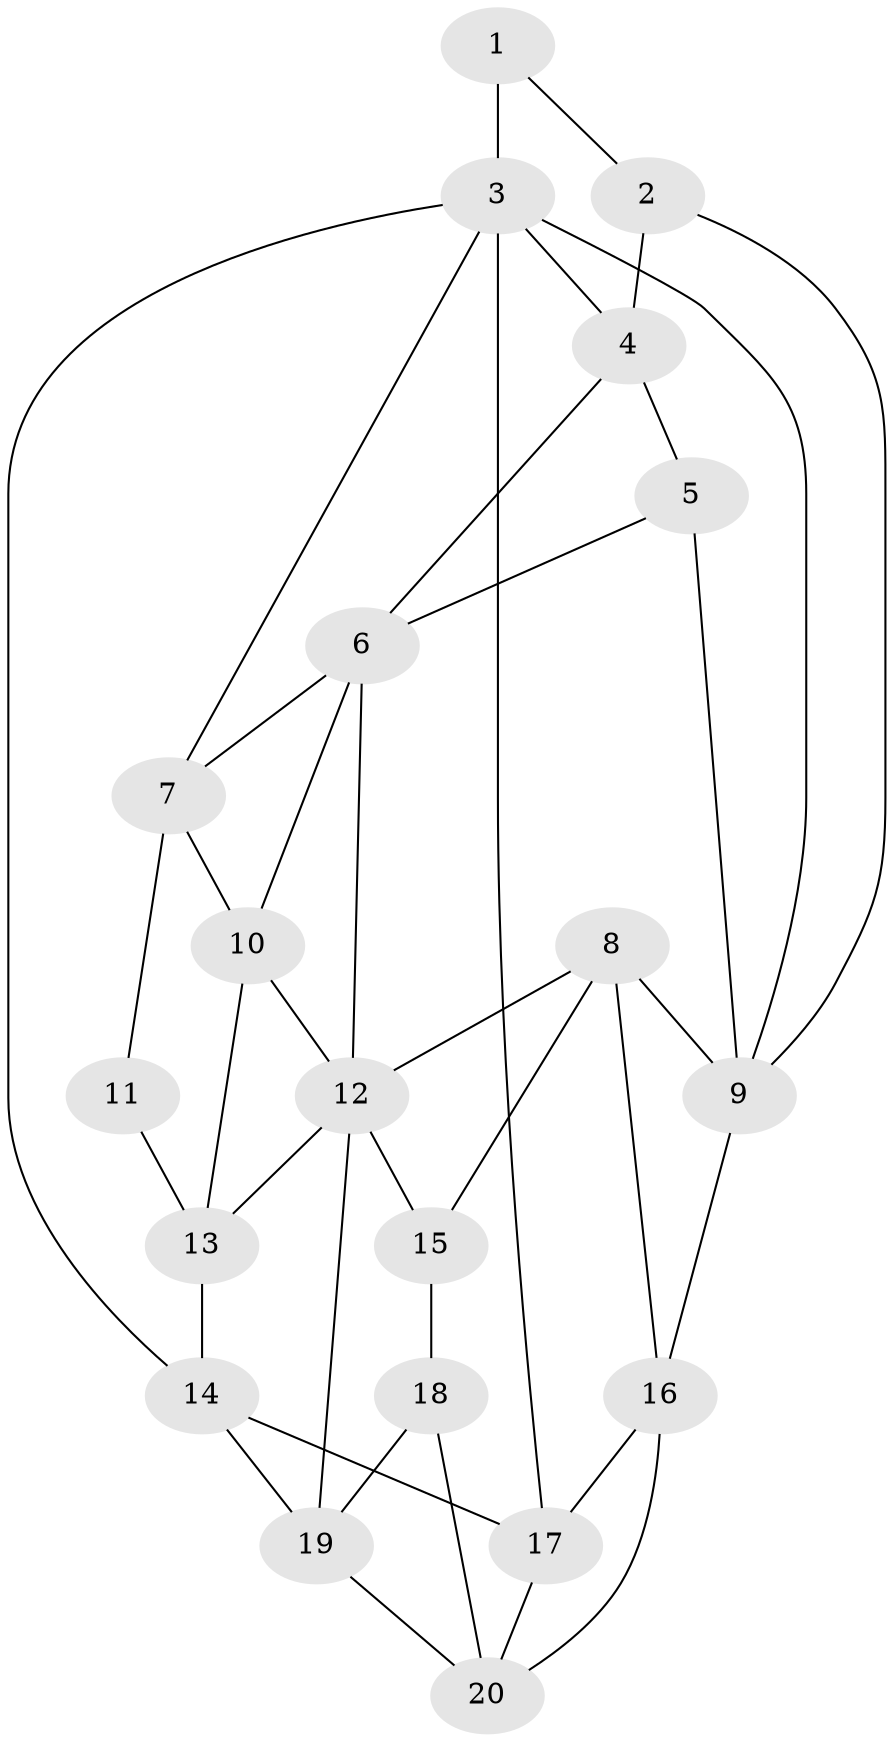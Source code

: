 // original degree distribution, {3: 0.03333333333333333, 6: 0.2, 5: 0.5333333333333333, 4: 0.23333333333333334}
// Generated by graph-tools (version 1.1) at 2025/38/03/04/25 23:38:23]
// undirected, 20 vertices, 39 edges
graph export_dot {
  node [color=gray90,style=filled];
  1;
  2;
  3;
  4;
  5;
  6;
  7;
  8;
  9;
  10;
  11;
  12;
  13;
  14;
  15;
  16;
  17;
  18;
  19;
  20;
  1 -- 2 [weight=1.0];
  1 -- 3 [weight=2.0];
  2 -- 4 [weight=1.0];
  2 -- 9 [weight=1.0];
  3 -- 4 [weight=1.0];
  3 -- 7 [weight=1.0];
  3 -- 9 [weight=1.0];
  3 -- 14 [weight=1.0];
  3 -- 17 [weight=1.0];
  4 -- 5 [weight=1.0];
  4 -- 6 [weight=1.0];
  5 -- 6 [weight=1.0];
  5 -- 9 [weight=2.0];
  6 -- 7 [weight=1.0];
  6 -- 10 [weight=1.0];
  6 -- 12 [weight=1.0];
  7 -- 10 [weight=1.0];
  7 -- 11 [weight=2.0];
  8 -- 9 [weight=1.0];
  8 -- 12 [weight=1.0];
  8 -- 15 [weight=1.0];
  8 -- 16 [weight=1.0];
  9 -- 16 [weight=1.0];
  10 -- 12 [weight=1.0];
  10 -- 13 [weight=1.0];
  11 -- 13 [weight=2.0];
  12 -- 13 [weight=1.0];
  12 -- 15 [weight=1.0];
  12 -- 19 [weight=1.0];
  13 -- 14 [weight=1.0];
  14 -- 17 [weight=1.0];
  14 -- 19 [weight=1.0];
  15 -- 18 [weight=2.0];
  16 -- 17 [weight=3.0];
  16 -- 20 [weight=1.0];
  17 -- 20 [weight=1.0];
  18 -- 19 [weight=2.0];
  18 -- 20 [weight=1.0];
  19 -- 20 [weight=1.0];
}
